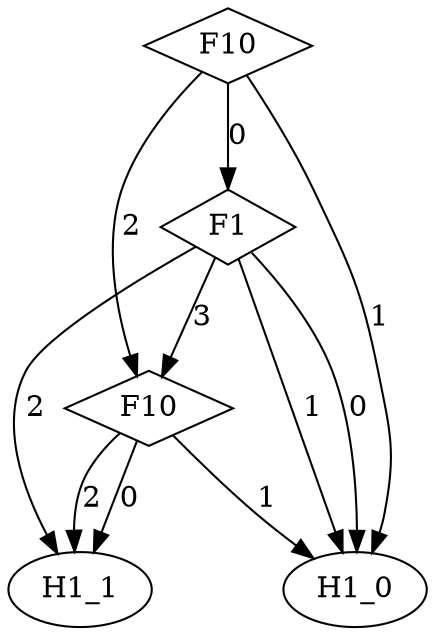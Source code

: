 digraph {
node [label=H1_1,style=""] H1_1
node [label=H1_0,style=""] H1_0
node [label=H1_1,style=""] H1_1
node [label=H1_1,style=""] H1_1
node [label=H1_0,style=""] H1_0
node [label=H1_0,style=""] H1_0
node [label=H1_0,style=""] H1_0
node [label=F10,shape="diamond",style=""] 2
node [label=F1,shape="diamond",style=""] 1
node [label=F10,shape="diamond",style=""] 0

2 -> H1_1 [label="2"]
2 -> H1_0 [label="1"]
2 -> H1_1 [label="0"]
1 -> 2 [label="3"]
1 -> H1_1 [label="2"]
1 -> H1_0 [label="1"]
1 -> H1_0 [label="0"]
0 -> 2 [label="2"]
0 -> H1_0 [label="1"]
0 -> 1 [label="0"]
}